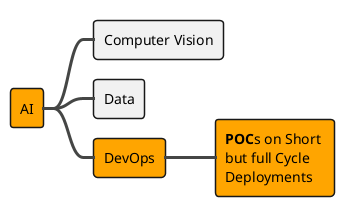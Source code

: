 @startmindmap
!theme toy
Skinparam sequenceArrowThickness 3
skinparam ParticipantPadding 7
skinparam BoxPadding 10
skinparam actorStyle awesome
skinparam LegendBorderThickness 3
skinparam backgroundColor transparent

*[#orange] AI
** Computer Vision
** Data
**[#orange] DevOps
***[#orange] **POC**s on Short \nbut full Cycle \nDeployments
@endmindmap